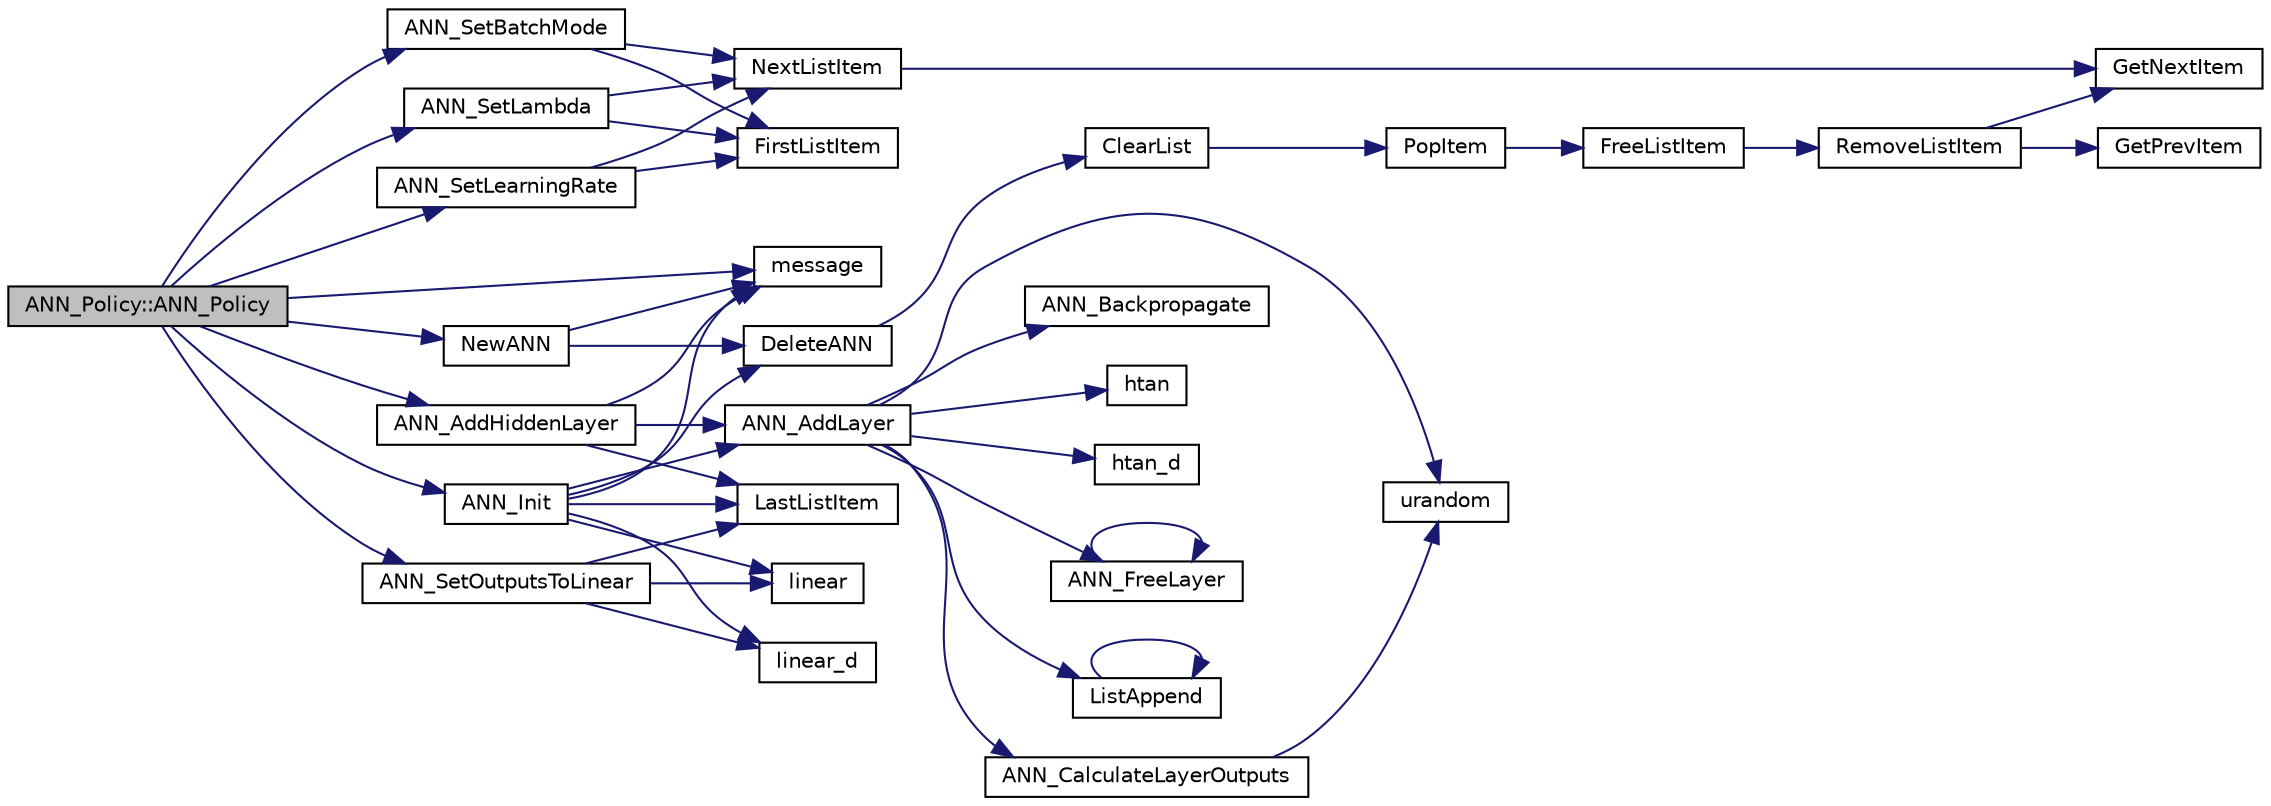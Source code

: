 digraph "ANN_Policy::ANN_Policy"
{
  edge [fontname="Helvetica",fontsize="10",labelfontname="Helvetica",labelfontsize="10"];
  node [fontname="Helvetica",fontsize="10",shape=record];
  rankdir="LR";
  Node1 [label="ANN_Policy::ANN_Policy",height=0.2,width=0.4,color="black", fillcolor="grey75", style="filled", fontcolor="black"];
  Node1 -> Node2 [color="midnightblue",fontsize="10",style="solid",fontname="Helvetica"];
  Node2 [label="message",height=0.2,width=0.4,color="black", fillcolor="white", style="filled",URL="$string__utils_8cpp.html#a714bb1e015d3a57ef5ee2a7f390fa17a",tooltip="Prints a message. "];
  Node1 -> Node3 [color="midnightblue",fontsize="10",style="solid",fontname="Helvetica"];
  Node3 [label="NewANN",height=0.2,width=0.4,color="black", fillcolor="white", style="filled",URL="$_a_n_n_8cpp.html#a006a19863f38482fb7e8b2b2302aea15",tooltip="Create a new ANN. "];
  Node3 -> Node4 [color="midnightblue",fontsize="10",style="solid",fontname="Helvetica"];
  Node4 [label="DeleteANN",height=0.2,width=0.4,color="black", fillcolor="white", style="filled",URL="$_a_n_n_8cpp.html#ac867e461477687ef14dcf11c6cc6a61c",tooltip="Delete a neural network. "];
  Node4 -> Node5 [color="midnightblue",fontsize="10",style="solid",fontname="Helvetica"];
  Node5 [label="ClearList",height=0.2,width=0.4,color="black", fillcolor="white", style="filled",URL="$_list_8cpp.html#a8b39d13e6ea2402df74e4774c0b46d5e",tooltip="Clear the list. "];
  Node5 -> Node6 [color="midnightblue",fontsize="10",style="solid",fontname="Helvetica"];
  Node6 [label="PopItem",height=0.2,width=0.4,color="black", fillcolor="white", style="filled",URL="$_list_8cpp.html#aa6ac359f8555d70dacf306b5b75a2e41",tooltip="Remove the topmost item of the list (also frees obj memory) "];
  Node6 -> Node7 [color="midnightblue",fontsize="10",style="solid",fontname="Helvetica"];
  Node7 [label="FreeListItem",height=0.2,width=0.4,color="black", fillcolor="white", style="filled",URL="$_list_8cpp.html#a646e8adc0165d4f383d71dbc23622ba7"];
  Node7 -> Node8 [color="midnightblue",fontsize="10",style="solid",fontname="Helvetica"];
  Node8 [label="RemoveListItem",height=0.2,width=0.4,color="black", fillcolor="white", style="filled",URL="$_list_8cpp.html#a477864815bf55a89c7753964248f75a9"];
  Node8 -> Node9 [color="midnightblue",fontsize="10",style="solid",fontname="Helvetica"];
  Node9 [label="GetPrevItem",height=0.2,width=0.4,color="black", fillcolor="white", style="filled",URL="$_list_8cpp.html#a7c65e06abcfbc32a41ebf230aa6227ca"];
  Node8 -> Node10 [color="midnightblue",fontsize="10",style="solid",fontname="Helvetica"];
  Node10 [label="GetNextItem",height=0.2,width=0.4,color="black", fillcolor="white", style="filled",URL="$_list_8cpp.html#a9fd609a2ad8693b33b41332d6e00afec"];
  Node3 -> Node2 [color="midnightblue",fontsize="10",style="solid",fontname="Helvetica"];
  Node1 -> Node11 [color="midnightblue",fontsize="10",style="solid",fontname="Helvetica"];
  Node11 [label="ANN_AddHiddenLayer",height=0.2,width=0.4,color="black", fillcolor="white", style="filled",URL="$_a_n_n_8cpp.html#a130beea9d75534ba81a4b87cfec0ed22",tooltip="Add a hidden layer with n_nodes. "];
  Node11 -> Node2 [color="midnightblue",fontsize="10",style="solid",fontname="Helvetica"];
  Node11 -> Node12 [color="midnightblue",fontsize="10",style="solid",fontname="Helvetica"];
  Node12 [label="LastListItem",height=0.2,width=0.4,color="black", fillcolor="white", style="filled",URL="$_list_8cpp.html#aa6ff8ec0fcf1f52622e0f43d0ec53428",tooltip="Move to the last list item. "];
  Node11 -> Node13 [color="midnightblue",fontsize="10",style="solid",fontname="Helvetica"];
  Node13 [label="ANN_AddLayer",height=0.2,width=0.4,color="black", fillcolor="white", style="filled",URL="$_a_n_n_8cpp.html#a1dd6c0115df555d348e081a7191dafd4",tooltip="Low-level code to add a weighted sum layer. "];
  Node13 -> Node14 [color="midnightblue",fontsize="10",style="solid",fontname="Helvetica"];
  Node14 [label="ANN_CalculateLayerOutputs",height=0.2,width=0.4,color="black", fillcolor="white", style="filled",URL="$_a_n_n_8cpp.html#a458bedf9793d173aa58b6b15bb7ef433",tooltip="Calculate layer outputs. "];
  Node14 -> Node15 [color="midnightblue",fontsize="10",style="solid",fontname="Helvetica"];
  Node15 [label="urandom",height=0.2,width=0.4,color="black", fillcolor="white", style="filled",URL="$_distribution_8cpp.html#a5d688d70363408aef33fdb9bea5f7d50"];
  Node13 -> Node16 [color="midnightblue",fontsize="10",style="solid",fontname="Helvetica"];
  Node16 [label="ANN_Backpropagate",height=0.2,width=0.4,color="black", fillcolor="white", style="filled",URL="$_a_n_n_8cpp.html#ad232c6832c7cd9141fc2d2e7b5c8976d",tooltip="d are the derivatives at the outputs. "];
  Node13 -> Node17 [color="midnightblue",fontsize="10",style="solid",fontname="Helvetica"];
  Node17 [label="htan",height=0.2,width=0.4,color="black", fillcolor="white", style="filled",URL="$_a_n_n_8cpp.html#a249ed9b5b737dbeaaeac0d13ab6aef79",tooltip="Hyperbolic tangent hook. "];
  Node13 -> Node18 [color="midnightblue",fontsize="10",style="solid",fontname="Helvetica"];
  Node18 [label="htan_d",height=0.2,width=0.4,color="black", fillcolor="white", style="filled",URL="$_a_n_n_8cpp.html#a887af86bd2d09b15a99c35d17528b1ce",tooltip="Hyperbolic tangent derivative hook. "];
  Node13 -> Node19 [color="midnightblue",fontsize="10",style="solid",fontname="Helvetica"];
  Node19 [label="ANN_FreeLayer",height=0.2,width=0.4,color="black", fillcolor="white", style="filled",URL="$_a_n_n_8cpp.html#a139273a1f26b50ca0c253d4238a95a1c",tooltip="Free this layer - low level. "];
  Node19 -> Node19 [color="midnightblue",fontsize="10",style="solid",fontname="Helvetica"];
  Node13 -> Node15 [color="midnightblue",fontsize="10",style="solid",fontname="Helvetica"];
  Node13 -> Node20 [color="midnightblue",fontsize="10",style="solid",fontname="Helvetica"];
  Node20 [label="ListAppend",height=0.2,width=0.4,color="black", fillcolor="white", style="filled",URL="$_list_8cpp.html#a545718283a6173a63e350dee9f6bb23c",tooltip="Append an item to the list. "];
  Node20 -> Node20 [color="midnightblue",fontsize="10",style="solid",fontname="Helvetica"];
  Node1 -> Node21 [color="midnightblue",fontsize="10",style="solid",fontname="Helvetica"];
  Node21 [label="ANN_Init",height=0.2,width=0.4,color="black", fillcolor="white", style="filled",URL="$_a_n_n_8cpp.html#a4d84f7e492c1c9aa224cda830b8595ab",tooltip="Initialise neural network. "];
  Node21 -> Node12 [color="midnightblue",fontsize="10",style="solid",fontname="Helvetica"];
  Node21 -> Node2 [color="midnightblue",fontsize="10",style="solid",fontname="Helvetica"];
  Node21 -> Node13 [color="midnightblue",fontsize="10",style="solid",fontname="Helvetica"];
  Node21 -> Node4 [color="midnightblue",fontsize="10",style="solid",fontname="Helvetica"];
  Node21 -> Node22 [color="midnightblue",fontsize="10",style="solid",fontname="Helvetica"];
  Node22 [label="linear",height=0.2,width=0.4,color="black", fillcolor="white", style="filled",URL="$_a_n_n_8cpp.html#a853acb320ddbb39c701e2b01f8f403ba",tooltip="linear hook "];
  Node21 -> Node23 [color="midnightblue",fontsize="10",style="solid",fontname="Helvetica"];
  Node23 [label="linear_d",height=0.2,width=0.4,color="black", fillcolor="white", style="filled",URL="$_a_n_n_8cpp.html#a28e1e3dae4a416e52d91bf92d062d2c8",tooltip="linear derivative hook "];
  Node1 -> Node24 [color="midnightblue",fontsize="10",style="solid",fontname="Helvetica"];
  Node24 [label="ANN_SetOutputsToLinear",height=0.2,width=0.4,color="black", fillcolor="white", style="filled",URL="$_a_n_n_8cpp.html#ab404b628f9ff0749fc4bd3ec86a8677b",tooltip="Set outputs to linear. "];
  Node24 -> Node12 [color="midnightblue",fontsize="10",style="solid",fontname="Helvetica"];
  Node24 -> Node22 [color="midnightblue",fontsize="10",style="solid",fontname="Helvetica"];
  Node24 -> Node23 [color="midnightblue",fontsize="10",style="solid",fontname="Helvetica"];
  Node1 -> Node25 [color="midnightblue",fontsize="10",style="solid",fontname="Helvetica"];
  Node25 [label="ANN_SetBatchMode",height=0.2,width=0.4,color="black", fillcolor="white", style="filled",URL="$_a_n_n_8cpp.html#a945f45f715450306e7de4c773c32bf5a",tooltip="Set batch updates. "];
  Node25 -> Node26 [color="midnightblue",fontsize="10",style="solid",fontname="Helvetica"];
  Node26 [label="FirstListItem",height=0.2,width=0.4,color="black", fillcolor="white", style="filled",URL="$_list_8cpp.html#a7b826de9207e75d5fb2d2bd6c600adc0",tooltip="Move to the first list item. "];
  Node25 -> Node27 [color="midnightblue",fontsize="10",style="solid",fontname="Helvetica"];
  Node27 [label="NextListItem",height=0.2,width=0.4,color="black", fillcolor="white", style="filled",URL="$_list_8cpp.html#ac8599038afbcb3ba6c2f0b889325a418",tooltip="Advance one item. "];
  Node27 -> Node10 [color="midnightblue",fontsize="10",style="solid",fontname="Helvetica"];
  Node1 -> Node28 [color="midnightblue",fontsize="10",style="solid",fontname="Helvetica"];
  Node28 [label="ANN_SetLambda",height=0.2,width=0.4,color="black", fillcolor="white", style="filled",URL="$_a_n_n_8cpp.html#a70f17fb4f7e2d50cc2cc3ed263c51d7a",tooltip="Set lambda, eligibility decay. "];
  Node28 -> Node26 [color="midnightblue",fontsize="10",style="solid",fontname="Helvetica"];
  Node28 -> Node27 [color="midnightblue",fontsize="10",style="solid",fontname="Helvetica"];
  Node1 -> Node29 [color="midnightblue",fontsize="10",style="solid",fontname="Helvetica"];
  Node29 [label="ANN_SetLearningRate",height=0.2,width=0.4,color="black", fillcolor="white", style="filled",URL="$_a_n_n_8cpp.html#a2216a3c8be1bed003e08b82e014cf6f5",tooltip="Set the learning rate to a. "];
  Node29 -> Node26 [color="midnightblue",fontsize="10",style="solid",fontname="Helvetica"];
  Node29 -> Node27 [color="midnightblue",fontsize="10",style="solid",fontname="Helvetica"];
}
